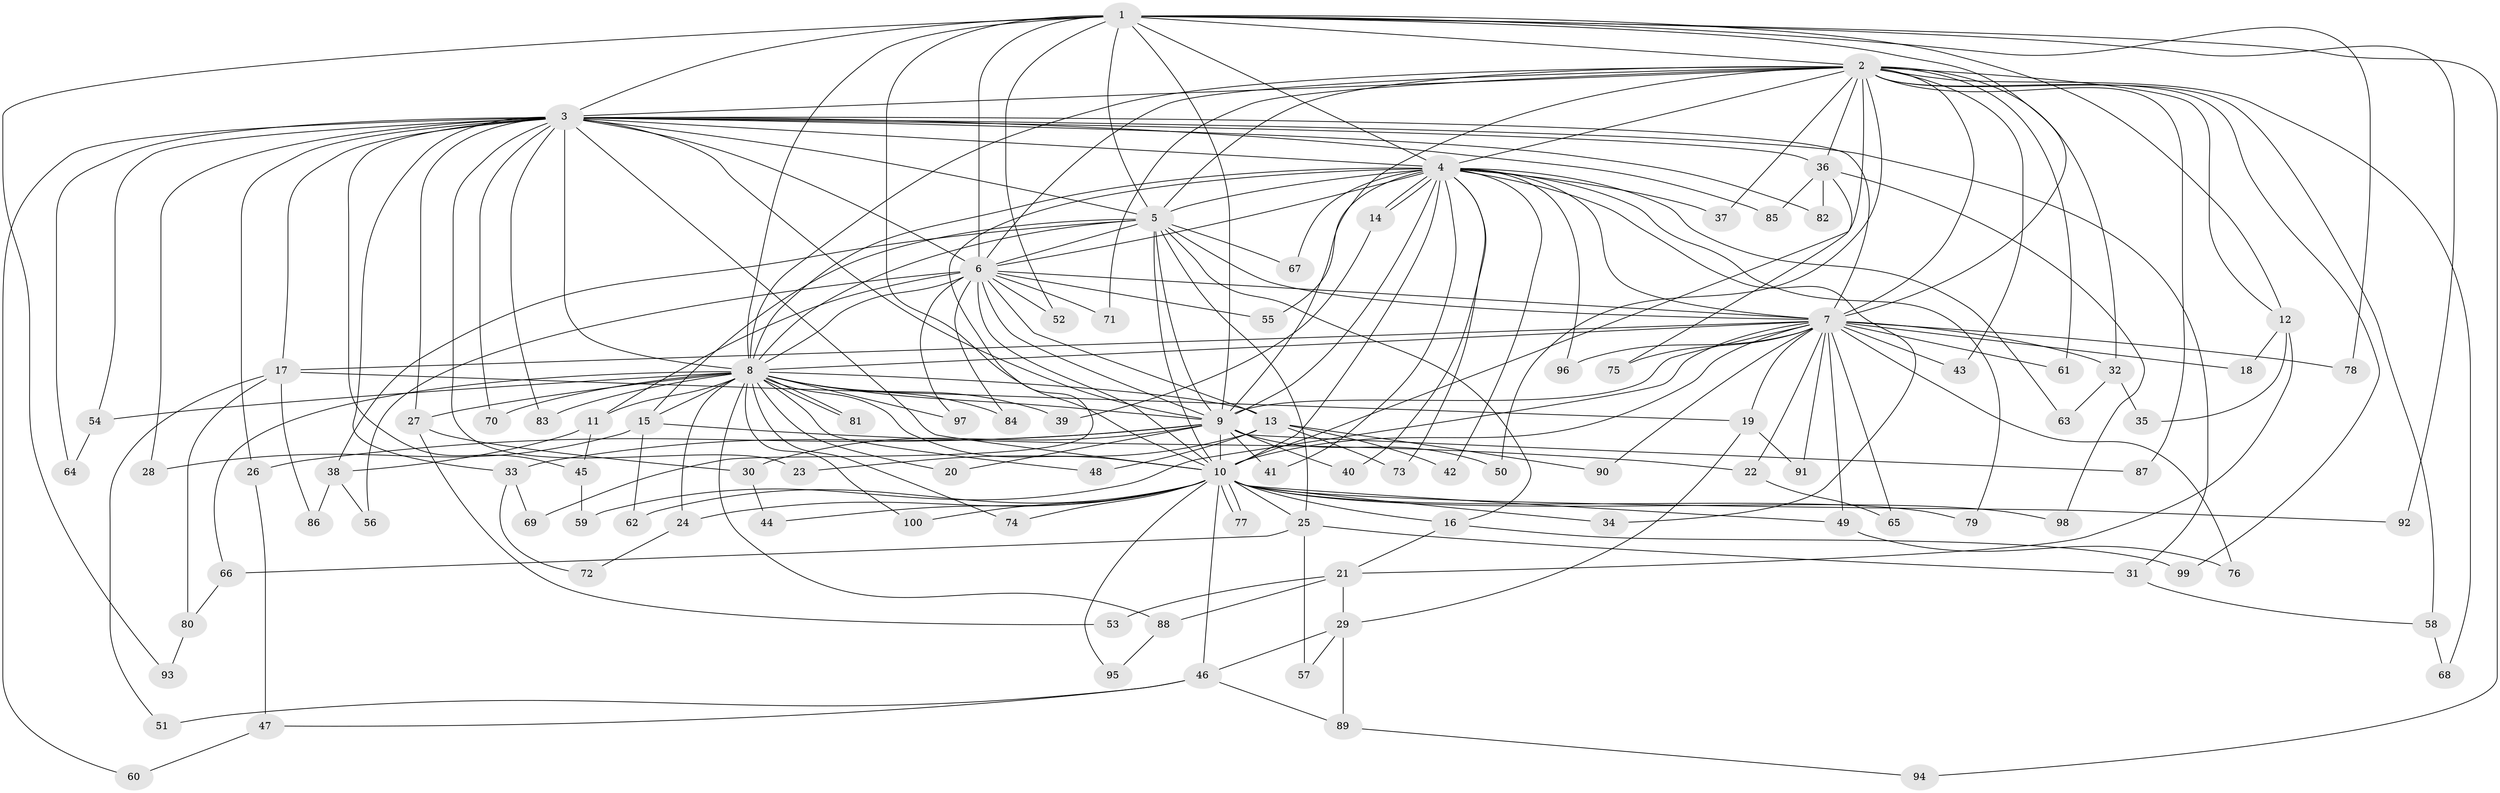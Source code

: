 // Generated by graph-tools (version 1.1) at 2025/38/02/21/25 10:38:52]
// undirected, 100 vertices, 225 edges
graph export_dot {
graph [start="1"]
  node [color=gray90,style=filled];
  1;
  2;
  3;
  4;
  5;
  6;
  7;
  8;
  9;
  10;
  11;
  12;
  13;
  14;
  15;
  16;
  17;
  18;
  19;
  20;
  21;
  22;
  23;
  24;
  25;
  26;
  27;
  28;
  29;
  30;
  31;
  32;
  33;
  34;
  35;
  36;
  37;
  38;
  39;
  40;
  41;
  42;
  43;
  44;
  45;
  46;
  47;
  48;
  49;
  50;
  51;
  52;
  53;
  54;
  55;
  56;
  57;
  58;
  59;
  60;
  61;
  62;
  63;
  64;
  65;
  66;
  67;
  68;
  69;
  70;
  71;
  72;
  73;
  74;
  75;
  76;
  77;
  78;
  79;
  80;
  81;
  82;
  83;
  84;
  85;
  86;
  87;
  88;
  89;
  90;
  91;
  92;
  93;
  94;
  95;
  96;
  97;
  98;
  99;
  100;
  1 -- 2;
  1 -- 3;
  1 -- 4;
  1 -- 5;
  1 -- 6;
  1 -- 7;
  1 -- 8;
  1 -- 9;
  1 -- 10;
  1 -- 12;
  1 -- 52;
  1 -- 78;
  1 -- 92;
  1 -- 93;
  1 -- 94;
  2 -- 3;
  2 -- 4;
  2 -- 5;
  2 -- 6;
  2 -- 7;
  2 -- 8;
  2 -- 9;
  2 -- 10;
  2 -- 12;
  2 -- 32;
  2 -- 36;
  2 -- 37;
  2 -- 43;
  2 -- 50;
  2 -- 58;
  2 -- 61;
  2 -- 68;
  2 -- 71;
  2 -- 87;
  2 -- 99;
  3 -- 4;
  3 -- 5;
  3 -- 6;
  3 -- 7;
  3 -- 8;
  3 -- 9;
  3 -- 10;
  3 -- 17;
  3 -- 23;
  3 -- 26;
  3 -- 27;
  3 -- 28;
  3 -- 31;
  3 -- 33;
  3 -- 36;
  3 -- 45;
  3 -- 54;
  3 -- 60;
  3 -- 64;
  3 -- 70;
  3 -- 82;
  3 -- 83;
  3 -- 85;
  4 -- 5;
  4 -- 6;
  4 -- 7;
  4 -- 8;
  4 -- 9;
  4 -- 10;
  4 -- 14;
  4 -- 14;
  4 -- 34;
  4 -- 37;
  4 -- 40;
  4 -- 41;
  4 -- 42;
  4 -- 55;
  4 -- 63;
  4 -- 67;
  4 -- 69;
  4 -- 73;
  4 -- 79;
  4 -- 96;
  5 -- 6;
  5 -- 7;
  5 -- 8;
  5 -- 9;
  5 -- 10;
  5 -- 15;
  5 -- 16;
  5 -- 25;
  5 -- 38;
  5 -- 67;
  6 -- 7;
  6 -- 8;
  6 -- 9;
  6 -- 10;
  6 -- 11;
  6 -- 13;
  6 -- 52;
  6 -- 55;
  6 -- 56;
  6 -- 71;
  6 -- 84;
  6 -- 97;
  7 -- 8;
  7 -- 9;
  7 -- 10;
  7 -- 17;
  7 -- 18;
  7 -- 19;
  7 -- 22;
  7 -- 32;
  7 -- 43;
  7 -- 49;
  7 -- 59;
  7 -- 61;
  7 -- 65;
  7 -- 75;
  7 -- 76;
  7 -- 78;
  7 -- 90;
  7 -- 91;
  7 -- 96;
  8 -- 9;
  8 -- 10;
  8 -- 11;
  8 -- 13;
  8 -- 15;
  8 -- 20;
  8 -- 24;
  8 -- 27;
  8 -- 39;
  8 -- 48;
  8 -- 54;
  8 -- 66;
  8 -- 70;
  8 -- 74;
  8 -- 81;
  8 -- 81;
  8 -- 83;
  8 -- 84;
  8 -- 88;
  8 -- 97;
  8 -- 100;
  9 -- 10;
  9 -- 20;
  9 -- 26;
  9 -- 30;
  9 -- 33;
  9 -- 40;
  9 -- 41;
  9 -- 50;
  9 -- 87;
  10 -- 16;
  10 -- 24;
  10 -- 25;
  10 -- 34;
  10 -- 44;
  10 -- 46;
  10 -- 49;
  10 -- 62;
  10 -- 74;
  10 -- 77;
  10 -- 77;
  10 -- 79;
  10 -- 92;
  10 -- 95;
  10 -- 98;
  10 -- 100;
  11 -- 38;
  11 -- 45;
  12 -- 18;
  12 -- 21;
  12 -- 35;
  13 -- 23;
  13 -- 42;
  13 -- 48;
  13 -- 73;
  13 -- 90;
  14 -- 39;
  15 -- 22;
  15 -- 28;
  15 -- 62;
  16 -- 21;
  16 -- 99;
  17 -- 19;
  17 -- 51;
  17 -- 80;
  17 -- 86;
  19 -- 29;
  19 -- 91;
  21 -- 29;
  21 -- 53;
  21 -- 88;
  22 -- 65;
  24 -- 72;
  25 -- 31;
  25 -- 57;
  25 -- 66;
  26 -- 47;
  27 -- 30;
  27 -- 53;
  29 -- 46;
  29 -- 57;
  29 -- 89;
  30 -- 44;
  31 -- 58;
  32 -- 35;
  32 -- 63;
  33 -- 69;
  33 -- 72;
  36 -- 75;
  36 -- 82;
  36 -- 85;
  36 -- 98;
  38 -- 56;
  38 -- 86;
  45 -- 59;
  46 -- 47;
  46 -- 51;
  46 -- 89;
  47 -- 60;
  49 -- 76;
  54 -- 64;
  58 -- 68;
  66 -- 80;
  80 -- 93;
  88 -- 95;
  89 -- 94;
}
